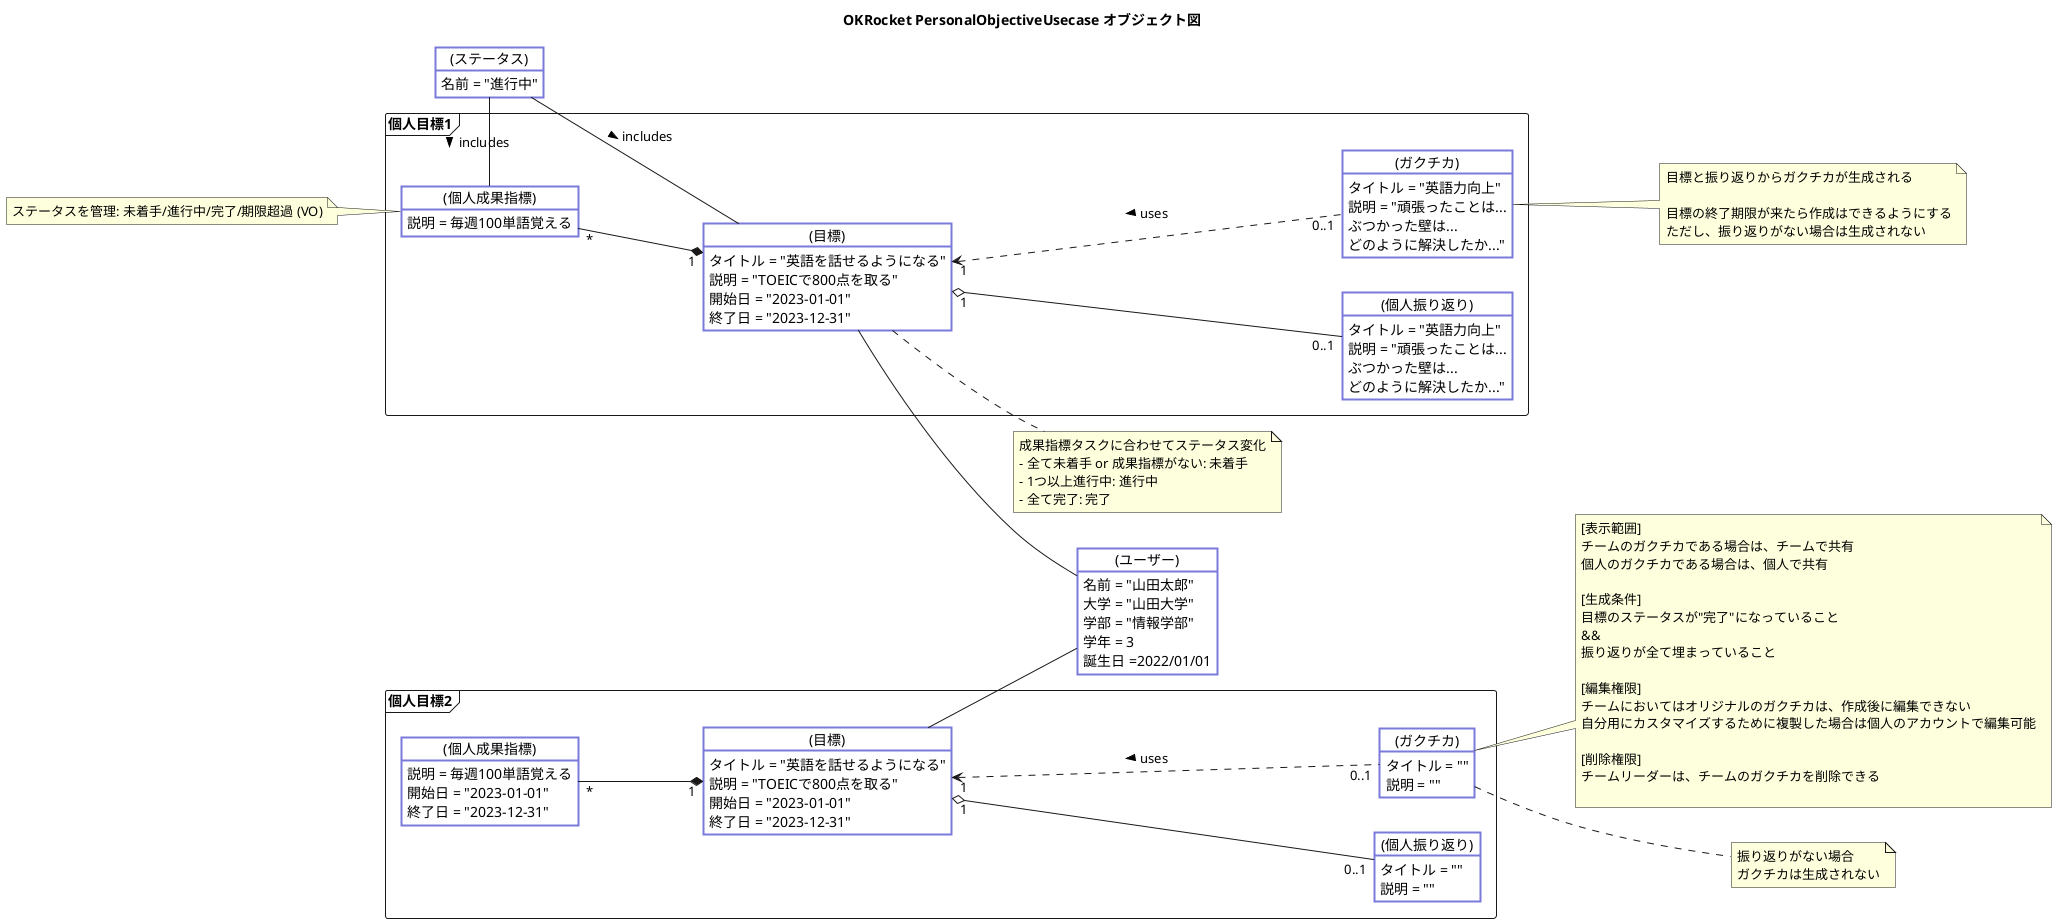 @startuml
title OKRocket PersonalObjectiveUsecase オブジェクト図

left to right direction

skinparam object {
  BackgroundColor #ffffff
  BorderColor #7a7adb
  FontColor #000000
  BorderThickness 2
}

object "(ユーザー)" as User {
  名前 = "山田太郎"
  大学 = "山田大学"
  学部 = "情報学部"
  学年 = 3
  誕生日 =2022/01/01
}


frame "個人目標1" as ObjectiveFrame1 {
  object "(目標)" as Objective1 {
    タイトル = "英語を話せるようになる"
    説明 = "TOEICで800点を取る"
    開始日 = "2023-01-01"
    終了日 = "2023-12-31"
  }

  object "(個人振り返り)" as Reflection1 {
    タイトル = "英語力向上"
    説明 = "頑張ったことは...\nぶつかった壁は...\nどのように解決したか..."
  }

  object "(ガクチカ)" as Gakutika1 {
    タイトル = "英語力向上"
    説明 = "頑張ったことは...\nぶつかった壁は...\nどのように解決したか..."
  }

  object "(個人成果指標)" as KeyResult1 {
    説明 = 毎週100単語覚える
  }
}

frame "個人目標2" as ObjectiveFrame2 {
  object "(目標)" as Objective2 {
    タイトル = "英語を話せるようになる"
    説明 = "TOEICで800点を取る"
    開始日 = "2023-01-01"
    終了日 = "2023-12-31"
  }

  object "(個人振り返り)" as Reflection2 {
    タイトル = ""
    説明 = ""
  }

  object "(ガクチカ)" as Gakutika2 {
    タイトル = ""
    説明 = ""
  }

  object "(個人成果指標)" as KeyResult2 {
    説明 = 毎週100単語覚える
    開始日 = "2023-01-01"
    終了日 = "2023-12-31"
  }
}


object "(ステータス)" as Status {
  名前 = "進行中"
}
Status - KeyResult1 : includes >
note left of KeyResult1
  ステータスを管理: 未着手/進行中/完了/期限超過 (VO)
end note

Status - Objective1 : includes >
note right of Objective1
  成果指標タスクに合わせてステータス変化
  - 全て未着手 or 成果指標がない: 未着手
  - 1つ以上進行中: 進行中
  - 全て完了: 完了
end note

Objective1 -down- User
Objective2 -down- User

Objective1 "1" *-up- "*"  KeyResult1
Objective1 "1" o---"0..1" Reflection1
Objective1 "1" <..."0..1" Gakutika1 : uses <
note right of Gakutika1
  目標と振り返りからガクチカが生成される

  目標の終了期限が来たら作成はできるようにする
  ただし、振り返りがない場合は生成されない
end note

note right of Gakutika2
  [表示範囲]
  チームのガクチカである場合は、チームで共有
  個人のガクチカである場合は、個人で共有

  [生成条件]
  目標のステータスが"完了"になっていること 
  &&
  振り返りが全て埋まっていること

  [編集権限]
  チームにおいてはオリジナルのガクチカは、作成後に編集できない
  自分用にカスタマイズするために複製した場合は個人のアカウントで編集可能
  
  [削除権限]
  チームリーダーは、チームのガクチカを削除できる

end note

Objective2 "1" *-up- "*"  KeyResult2
Objective2 "1" o---"0..1" Reflection2
Objective2 "1" <..."0..1" Gakutika2 : uses <
note right of Gakutika2
  振り返りがない場合
  ガクチカは生成されない
end note

@enduml
